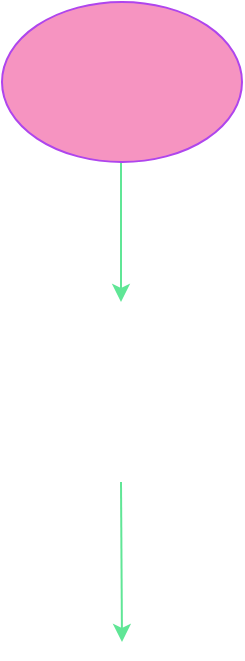 <mxfile version="20.5.1" type="device"><diagram id="XIfuhfwcSg5JtAtR0gv3" name="Sayfa -1"><mxGraphModel dx="782" dy="2806" grid="1" gridSize="10" guides="1" tooltips="1" connect="1" arrows="1" fold="1" page="1" pageScale="1" pageWidth="827" pageHeight="1169" math="0" shadow="0"><root><mxCell id="0"/><mxCell id="1" parent="0"/><mxCell id="uYxWsMqd1Wa5eVRqrBfJ-2" value="" style="endArrow=classic;html=1;rounded=0;strokeColor=#60E696;fontColor=#095C86;" edge="1" parent="1"><mxGeometry width="50" height="50" relative="1" as="geometry"><mxPoint x="349.5" y="-2230" as="sourcePoint"/><mxPoint x="349.5" y="-2160" as="targetPoint"/><Array as="points"/></mxGeometry></mxCell><mxCell id="uYxWsMqd1Wa5eVRqrBfJ-4" value="" style="endArrow=classic;html=1;rounded=0;strokeColor=#60E696;fontColor=#095C86;" edge="1" parent="1"><mxGeometry width="50" height="50" relative="1" as="geometry"><mxPoint x="349.5" y="-2070" as="sourcePoint"/><mxPoint x="350" y="-1990" as="targetPoint"/></mxGeometry></mxCell><mxCell id="uYxWsMqd1Wa5eVRqrBfJ-6" value="" style="ellipse;whiteSpace=wrap;html=1;strokeColor=#AF45ED;fontColor=#095C86;fillColor=#F694C1;" vertex="1" parent="1"><mxGeometry x="290" y="-2310" width="120" height="80" as="geometry"/></mxCell></root></mxGraphModel></diagram></mxfile>